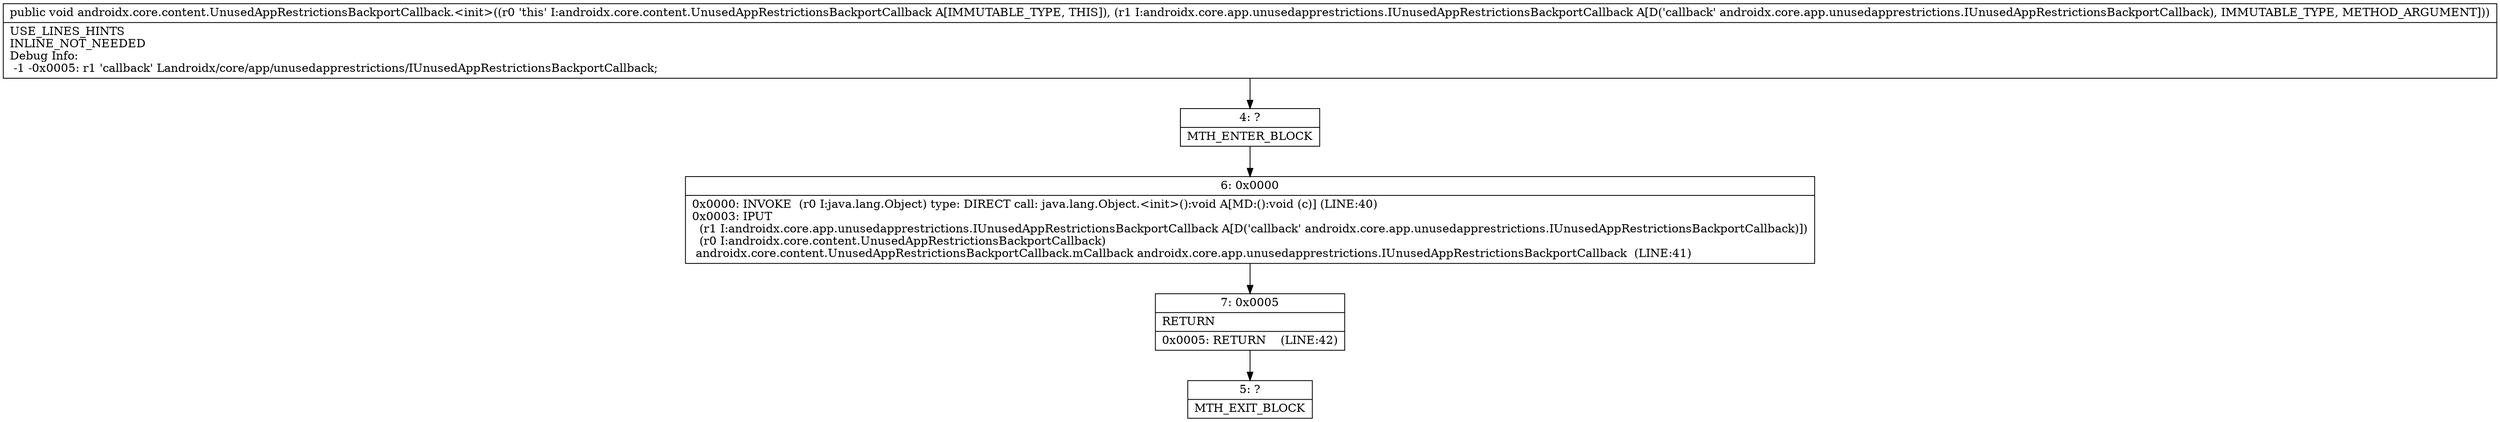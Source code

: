digraph "CFG forandroidx.core.content.UnusedAppRestrictionsBackportCallback.\<init\>(Landroidx\/core\/app\/unusedapprestrictions\/IUnusedAppRestrictionsBackportCallback;)V" {
Node_4 [shape=record,label="{4\:\ ?|MTH_ENTER_BLOCK\l}"];
Node_6 [shape=record,label="{6\:\ 0x0000|0x0000: INVOKE  (r0 I:java.lang.Object) type: DIRECT call: java.lang.Object.\<init\>():void A[MD:():void (c)] (LINE:40)\l0x0003: IPUT  \l  (r1 I:androidx.core.app.unusedapprestrictions.IUnusedAppRestrictionsBackportCallback A[D('callback' androidx.core.app.unusedapprestrictions.IUnusedAppRestrictionsBackportCallback)])\l  (r0 I:androidx.core.content.UnusedAppRestrictionsBackportCallback)\l androidx.core.content.UnusedAppRestrictionsBackportCallback.mCallback androidx.core.app.unusedapprestrictions.IUnusedAppRestrictionsBackportCallback  (LINE:41)\l}"];
Node_7 [shape=record,label="{7\:\ 0x0005|RETURN\l|0x0005: RETURN    (LINE:42)\l}"];
Node_5 [shape=record,label="{5\:\ ?|MTH_EXIT_BLOCK\l}"];
MethodNode[shape=record,label="{public void androidx.core.content.UnusedAppRestrictionsBackportCallback.\<init\>((r0 'this' I:androidx.core.content.UnusedAppRestrictionsBackportCallback A[IMMUTABLE_TYPE, THIS]), (r1 I:androidx.core.app.unusedapprestrictions.IUnusedAppRestrictionsBackportCallback A[D('callback' androidx.core.app.unusedapprestrictions.IUnusedAppRestrictionsBackportCallback), IMMUTABLE_TYPE, METHOD_ARGUMENT]))  | USE_LINES_HINTS\lINLINE_NOT_NEEDED\lDebug Info:\l  \-1 \-0x0005: r1 'callback' Landroidx\/core\/app\/unusedapprestrictions\/IUnusedAppRestrictionsBackportCallback;\l}"];
MethodNode -> Node_4;Node_4 -> Node_6;
Node_6 -> Node_7;
Node_7 -> Node_5;
}

